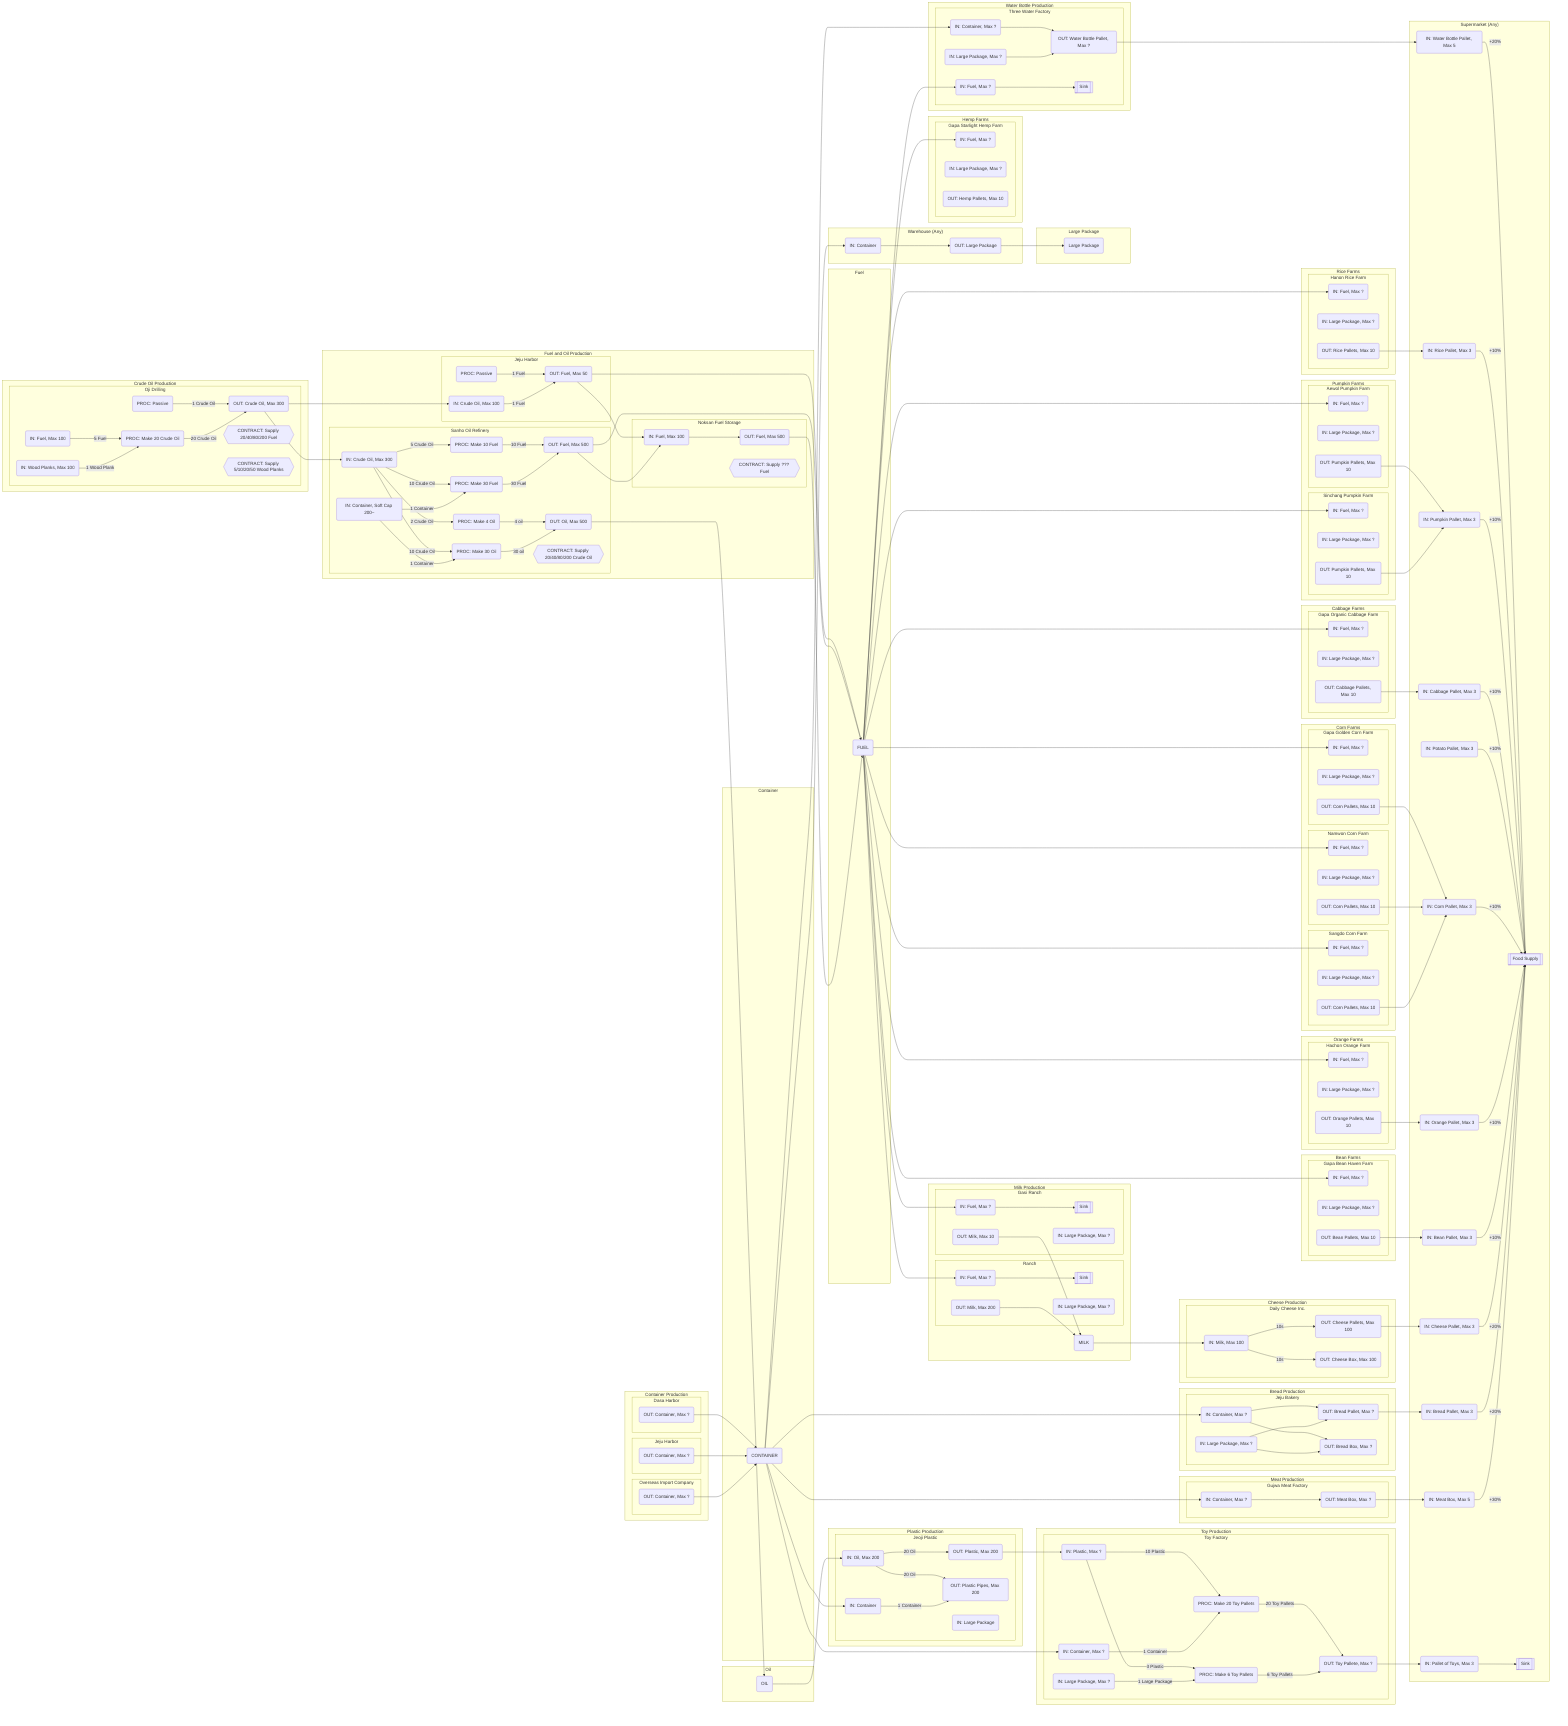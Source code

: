 graph LR

    subgraph production_crude_oil ["Crude Oil Production"]
        subgraph location_oji_drilling ["Oji Drilling"]
            OjiCrudeOil(OUT: Crude Oil, Max 300)
            OjiPassive(PROC: Passive) -->|1 Crude Oil| OjiCrudeOil
            OjiMake20Crude(PROC: Make 20 Crude Oil) -->|20 Crude Oil| OjiCrudeOil
            OjiInFuel(IN: Fuel, Max 100) -->|5 Fuel| OjiMake20Crude
            OjiInPlanks(IN: Wood Planks, Max 100) -->|1 Wood Plank| OjiMake20Crude
            OjiFuelContract{{CONTRACT: Supply 20/40/80/200 Fuel}}
            OjiPlankContract{{CONTRACT: Supply 5/10/20/50 Wood Planks}}
        end
    end

    subgraph production_fuel_and_oil ["Fuel and Oil Production"]
        subgraph location_jeju_harbor_fuel ["Jeju Harbor"]
            JJOutFuel(OUT: Fuel, Max 50)
            JJPassive(PROC: Passive) -->|1 Fuel| JJOutFuel
            OjiCrudeOil --> JJInCrude(IN: Crude Oil, Max 100) -->|1 Fuel| JJOutFuel
        end
        subgraph location_sanho ["Sanho Oil Refinery"]
            SanhoOutFuel(OUT: Fuel, Max 500)
            SanhoOutOil(OUT: Oil, Max 500)
            OjiCrudeOil --> SanhoInCrude(IN: Crude Oil, Max 300)
            SanhoInContainer(IN: Container, Soft Cap 200~)

            SanhoInCrude -->|5 Crude Oil| SanhoMake10Fuel(PROC: Make 10 Fuel) -->|10 Fuel| SanhoOutFuel

            SanhoInCrude -->|10 Crude Oil| SanhoMake30Fuel(PROC: Make 30 Fuel) -->|30 Fuel| SanhoOutFuel
            SanhoInContainer -->|1 Container| SanhoMake30Fuel

            SanhoInCrude -->|2 Crude Oil| SanhoMake4Oil(PROC: Make 4 Oil) -->|4 oil| SanhoOutOil

            SanhoInCrude -->|10 Crude Oil| SanhoMake30Oil(PROC: Make 30 Oil) -->|30 oil| SanhoOutOil
            SanhoInContainer -->|1 Container| SanhoMake30Oil

            SanhoOilContract{{CONTRACT: Supply 20/40/80/200 Crude Oil}}
        end
        subgraph location_noksan ["Noksan Fuel Storage"]
            NoksanInFuel(IN: Fuel, Max 100) --> NoksanOutFuel(OUT: Fuel, Max 500)
            NoksanFuelContract{{CONTRACT: Supply ??? Fuel}}

            JJOutFuel --> NoksanInFuel
            SanhoOutFuel --> NoksanInFuel
        end
    end

    subgraph agg_fuel ["Fuel"]
        FuelAgg(FUEL)

        JJOutFuel --> FuelAgg
        SanhoOutFuel --> FuelAgg
        NoksanOutFuel --> FuelAgg
    end

    subgraph agg_oil ["Oil"]
        OilAgg(OIL)

        SanhoOutOil --> OilAgg
    end

    subgraph production_container ["Container Production"]
        subgraph location_dasa ["Dasa Harbor"]
            DHContainer(OUT: Container, Max ?)
        end
        subgraph location_jeju_harbor_container ["Jeju Harbor"]
            JJContainer(OUT: Container, Max ?)
        end
        subgraph location_overseas_import ["Overseas Import Company"]
            OICContainer(OUT: Container, Max ?)
        end
    end

    subgraph agg_container ["Container"]
        ContainerAgg(CONTAINER)

        DHContainer --> ContainerAgg
        JJContainer --> ContainerAgg
        OICContainer --> ContainerAgg
    end

    subgraph storage_warehouse ["Warehouse (Any)"]
        ContainerAgg --> WHInContainer(IN: Container) --> WHOutLargePackage(OUT: Large Package)
    end

    subgraph agg_large_package ["Large Package"]
        LargePackageAgg("Large Package")

        WHOutLargePackage --> LargePackageAgg
    end

    subgraph consumer_supermarket ["Supermarket (Any)"]
        SMFoodSupply[[Food Supply]]
        SMSink[[Sink]]

        SMWaterBottle(IN: Water Bottle Pallet, Max 5) -- +20% --> SMFoodSupply
        SMRice(IN: Rice Pallet, Max 3) -- +10% --> SMFoodSupply
        SMPumpkin(IN: Pumpkin Pallet, Max 3) -- +10% --> SMFoodSupply
        SMCabbage(IN: Cabbage Pallet, Max 3) -- +10% --> SMFoodSupply
        SMPotato(IN: Potato Pallet, Max 3) -- +10% --> SMFoodSupply
        SMCorn(IN: Corn Pallet, Max 3) -- +10% --> SMFoodSupply
        SMOrange(IN: Orange Pallet, Max 3) -- +10% --> SMFoodSupply
        SMBean(IN: Bean Pallet, Max 3) -- +10% --> SMFoodSupply
        SMCheese(IN: Cheese Pallet, Max 3) -- +20% --> SMFoodSupply
        SMBread(IN: Bread Pallet, Max 3)  -- +20% --> SMFoodSupply
        SMMeat(IN: Meat Box, Max 5) -- +30% --> SMFoodSupply
        SMToys(IN: Pallet of Toys, Max 3) --> SMSink
    end

    subgraph production_water_bottle ["Water Bottle Production"]
        subgraph location_three_water ["Three Water Factory"]
            OutWaterBottle(OUT: Water Bottle Pallet, Max ?) --> SMWaterBottle
            ContainerAgg --> TWFInContainer(IN: Container, Max ?) --> OutWaterBottle
            TWFInLargePackage(IN: Large Package, Max ?) --> OutWaterBottle
            FuelAgg --> TWFInFuel(IN: Fuel, Max ?) --> TWFSink[[Sink]]
        end
    end

    subgraph production_rice ["Rice Farms"]
        subgraph location_hanon_rice ["Hanon Rice Farm"]
            FuelAgg --> HRInFuel(IN: Fuel, Max ?)
            HRInLargePackage(IN: Large Package, Max ?)
            MakeRice1(OUT: Rice Pallets, Max 10) --> SMRice
        end
    end

    subgraph production_pumpkin ["Pumpkin Farms"]
        subgraph location_aewol_pumpkin ["Aewol Pumpkin Farm"]
            FuelAgg --> APInFuel(IN: Fuel, Max ?)
            APInLargePackage(IN: Large Package, Max ?)
            MakePumpkin1(OUT: Pumpkin Pallets, Max 10) --> SMPumpkin
        end
        subgraph location_sinchang_pumpkin ["Sinchang Pumpkin Farm"]
            FuelAgg --> SPInFuel(IN: Fuel, Max ?)
            SPInLargePackage(IN: Large Package, Max ?)
            MakePumpkin2(OUT: Pumpkin Pallets, Max 10) --> SMPumpkin
        end
    end
    
    subgraph production_cabbage ["Cabbage Farms"]
        subgraph location_gapa_cabbage ["Gapa Organic Cabbage Farm"]
            FuelAgg --> GOCInFuel(IN: Fuel, Max ?)
            GOCInLargePackage(IN: Large Package, Max ?)
            MakeCabbage1(OUT: Cabbage Pallets, Max 10) --> SMCabbage
        end
    end

    subgraph production_corn ["Corn Farms"]
        subgraph location_gapa_corn ["Gapa Golden Corn Farm"]
            FuelAgg --> GGCInFuel(IN: Fuel, Max ?)
            GGCInLargePackage(IN: Large Package, Max ?)
            MakeCorn1(OUT: Corn Pallets, Max 10) --> SMCorn
        end
        subgraph location_namwon_corn ["Namwon Corn Farm"]
            FuelAgg --> NCInFuel(IN: Fuel, Max ?)
            NCInLargePackage(IN: Large Package, Max ?)
            MakeCorn2(OUT: Corn Pallets, Max 10) --> SMCorn
        end
        subgraph location_sangdo_corn ["Sangdo Corn Farm"]
            FuelAgg --> SCInFuel(IN: Fuel, Max ?)
            SCInLargePackage(IN: Large Package, Max ?)
            MakeCorn3(OUT: Corn Pallets, Max 10) --> SMCorn
        end
    end
    subgraph production_orange ["Orange Farms"]
        subgraph location_hachon_orange ["Hachon Orange Farm"]
            FuelAgg --> HOInFuel(IN: Fuel, Max ?)
            HOInLargePackage(IN: Large Package, Max ?)
            MakeOrange(OUT: Orange Pallets, Max 10) --> SMOrange
        end
    end

    subgraph production_bean ["Bean Farms"]
        subgraph location_gapa_bean ["Gapa Bean Haven Farm"]
            FuelAgg --> GBHInFuel(IN: Fuel, Max ?)
            GBHInLargePackage(IN: Large Package, Max ?)
            MakeBean1(OUT: Bean Pallets, Max 10) --> SMBean
        end
    end

    subgraph production_hemp ["Hemp Farms"]
        subgraph location_gapa_hemp ["Gapa Starlight Hemp Farm"]
            FuelAgg --> GSHInFuel(IN: Fuel, Max ?)
            GSHInLargePackage(IN: Large Package, Max ?)
            MakeHemp1(OUT: Hemp Pallets, Max 10)
        end
    end

    subgraph production_milk ["Milk Production"]
        subgraph Ranch
            FuelAgg --> RanchInFuel(IN: Fuel, Max ?) --> RanchSink[[Sink]]
            RanchInLargePackage(IN: Large Package, Max ?)
            RanchOutMilk(OUT: Milk, Max 200)
        end
        subgraph Gasi Ranch
            FuelAgg --> GasiRanchInFuel(IN: Fuel, Max ?) --> GasiRanchSink[[Sink]]
            GasiRanchInLargePackage(IN: Large Package, Max ?)
            GasiRanchOutMilk(OUT: Milk, Max 10)
        end

        MilkAgg("MILK")

        RanchOutMilk --> MilkAgg
        GasiRanchOutMilk --> MilkAgg
    end

    subgraph production_cheese ["Cheese Production"]
        subgraph location_daily_cheese ["Daily Cheese Inc."]
            MilkAgg --> DCInMilk(IN: Milk, Max 100) -- 10s --> OutCheesePallet(OUT: Cheese Pallets, Max 100) --> SMCheese
            DCInMilk -- 10s --> OutCheeseBox(OUT: Cheese Box, Max 100)
        end
    end

    subgraph production_bread ["Bread Production"]
        subgraph location_jeju_bakery ["Jeju Bakery"]
            JJBInContainer(IN: Container, Max ?) --> OutBreadPallet(OUT: Bread Pallet, Max ?) --> SMBread
            ContainerAgg --> JJBInContainer --> OutBreadBox(OUT: Bread Box, Max ?)
            JJBInLargePackage(IN: Large Package, Max ?) --> OutBreadPallet
            JJBInLargePackage --> OutBreadBox
        end
    end

    subgraph production_meat ["Meat Production"]
        subgraph location_gujwa_meat ["Gujwa Meat Factory"]
            ContainerAgg --> GMFInContainer(IN: Container, Max ?) --> OutMeatBox(OUT: Meat Box, Max ?) --> SMMeat
        end
    end

    subgraph production_plastic ["Plastic Production"]
        subgraph location_jeoji_plastic ["Jeoji Plastic"]
            OilAgg --> JeojiInOil(IN: Oil, Max 200)
            JeojiInOil -- 20 Oil --> JeojiOutPlastic(OUT: Plastic, Max 200)
            JeojiInOil -- 20 Oil --> JeojiOutPlasticPipes(OUT: Plastic Pipes, Max 200)
            ContainerAgg --> JeojiInContainer(IN: Container) -- 1 Container --> JeojiOutPlasticPipes
            JeojiInLargePackage(IN: Large Package)
        end
    end

    subgraph production_toys ["Toy Production"]
        subgraph location_toy_factory ["Toy Factory"]
            ToyInPlastic(IN: Plastic, Max ?)
            JeojiOutPlastic --> ToyInPlastic

            ContainerAgg --> ToyInContainer(IN: Container, Max ?)

            ToyInLargePackage(IN: Large Package, Max ?)

            ToyOutPallette(OUT: Toy Pallete, Max ?)
            ToyOutPallette --> SMToys

            ToyInPlastic -- 10 Plastic --> ToyMake20Pallete(PROC: Make 20 Toy Pallets) -- 20 Toy Pallets --> ToyOutPallette
            ToyInContainer -- 1 Container --> ToyMake20Pallete

            ToyInPlastic -- 3 Plastic --> ToyMake6Pallete(PROC: Make 6 Toy Pallets) -- 6 Toy Pallets --> ToyOutPallette
            ToyInLargePackage --1 Large Package --> ToyMake6Pallete
        end
    end